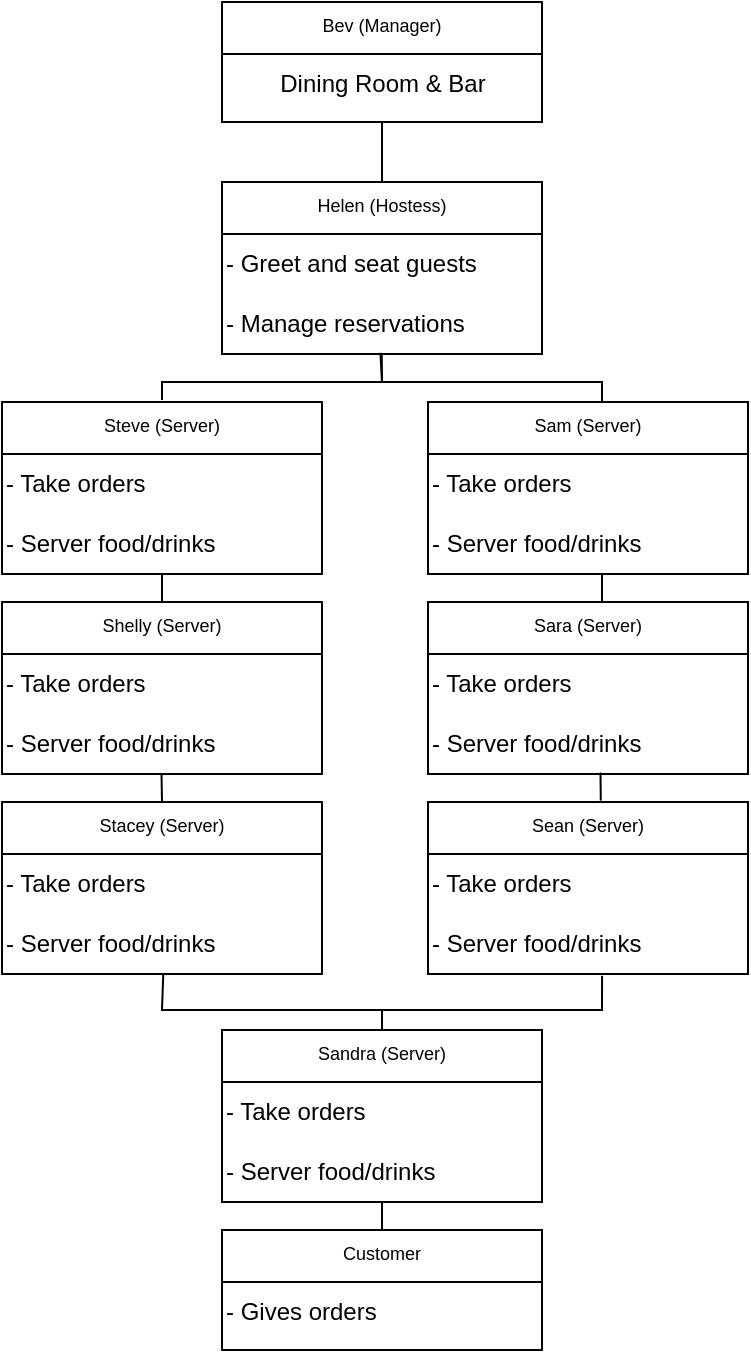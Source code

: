 <mxfile version="23.1.5" type="google">
  <diagram id="C5RBs43oDa-KdzZeNtuy" name="Page-1">
    <mxGraphModel grid="1" page="1" gridSize="10" guides="1" tooltips="1" connect="1" arrows="1" fold="1" pageScale="1" pageWidth="827" pageHeight="1169" math="0" shadow="0">
      <root>
        <mxCell id="WIyWlLk6GJQsqaUBKTNV-0" />
        <mxCell id="WIyWlLk6GJQsqaUBKTNV-1" parent="WIyWlLk6GJQsqaUBKTNV-0" />
        <mxCell id="zkfFHV4jXpPFQw0GAbJ--6" value="Bev (Manager)" style="swimlane;fontStyle=0;align=center;verticalAlign=top;childLayout=stackLayout;horizontal=1;startSize=26;horizontalStack=0;resizeParent=1;resizeLast=0;collapsible=1;marginBottom=0;rounded=0;shadow=0;strokeWidth=1;fontSize=9;" vertex="1" parent="WIyWlLk6GJQsqaUBKTNV-1">
          <mxGeometry x="310" y="20" width="160" height="60" as="geometry">
            <mxRectangle x="310" y="20" width="160" height="26" as="alternateBounds" />
          </mxGeometry>
        </mxCell>
        <mxCell id="lgdyNc6BUK9KQeYXXVCt-0" value="Dining Room &amp;amp; Bar" style="text;html=1;align=center;verticalAlign=middle;resizable=0;points=[];autosize=1;strokeColor=none;fillColor=none;" vertex="1" parent="zkfFHV4jXpPFQw0GAbJ--6">
          <mxGeometry y="26" width="160" height="30" as="geometry" />
        </mxCell>
        <mxCell id="lgdyNc6BUK9KQeYXXVCt-2" value="Helen (Hostess)" style="swimlane;fontStyle=0;align=center;verticalAlign=top;childLayout=stackLayout;horizontal=1;startSize=26;horizontalStack=0;resizeParent=1;resizeLast=0;collapsible=1;marginBottom=0;rounded=0;shadow=0;strokeWidth=1;fontSize=9;" vertex="1" parent="WIyWlLk6GJQsqaUBKTNV-1">
          <mxGeometry x="310" y="110" width="160" height="86" as="geometry">
            <mxRectangle x="310" y="20" width="160" height="26" as="alternateBounds" />
          </mxGeometry>
        </mxCell>
        <mxCell id="lgdyNc6BUK9KQeYXXVCt-4" value="- Greet and seat guests" style="text;html=1;align=left;verticalAlign=middle;resizable=0;points=[];autosize=1;strokeColor=none;fillColor=none;" vertex="1" parent="lgdyNc6BUK9KQeYXXVCt-2">
          <mxGeometry y="26" width="160" height="30" as="geometry" />
        </mxCell>
        <mxCell id="lgdyNc6BUK9KQeYXXVCt-3" value="- Manage reservations" style="text;html=1;align=left;verticalAlign=middle;resizable=0;points=[];autosize=1;strokeColor=none;fillColor=none;" vertex="1" parent="lgdyNc6BUK9KQeYXXVCt-2">
          <mxGeometry y="56" width="160" height="30" as="geometry" />
        </mxCell>
        <mxCell id="lgdyNc6BUK9KQeYXXVCt-5" value="Sam (Server)" style="swimlane;fontStyle=0;align=center;verticalAlign=top;childLayout=stackLayout;horizontal=1;startSize=26;horizontalStack=0;resizeParent=1;resizeLast=0;collapsible=1;marginBottom=0;rounded=0;shadow=0;strokeWidth=1;fontSize=9;" vertex="1" parent="WIyWlLk6GJQsqaUBKTNV-1">
          <mxGeometry x="413" y="220" width="160" height="86" as="geometry">
            <mxRectangle x="310" y="20" width="160" height="26" as="alternateBounds" />
          </mxGeometry>
        </mxCell>
        <mxCell id="lgdyNc6BUK9KQeYXXVCt-6" value="- Take orders" style="text;html=1;align=left;verticalAlign=middle;resizable=0;points=[];autosize=1;strokeColor=none;fillColor=none;" vertex="1" parent="lgdyNc6BUK9KQeYXXVCt-5">
          <mxGeometry y="26" width="160" height="30" as="geometry" />
        </mxCell>
        <mxCell id="lgdyNc6BUK9KQeYXXVCt-7" value="- Server food/drinks" style="text;html=1;align=left;verticalAlign=middle;resizable=0;points=[];autosize=1;strokeColor=none;fillColor=none;" vertex="1" parent="lgdyNc6BUK9KQeYXXVCt-5">
          <mxGeometry y="56" width="160" height="30" as="geometry" />
        </mxCell>
        <mxCell id="lgdyNc6BUK9KQeYXXVCt-29" value="Steve (Server)" style="swimlane;fontStyle=0;align=center;verticalAlign=top;childLayout=stackLayout;horizontal=1;startSize=26;horizontalStack=0;resizeParent=1;resizeLast=0;collapsible=1;marginBottom=0;rounded=0;shadow=0;strokeWidth=1;fontSize=9;" vertex="1" parent="WIyWlLk6GJQsqaUBKTNV-1">
          <mxGeometry x="200" y="220" width="160" height="86" as="geometry">
            <mxRectangle x="310" y="20" width="160" height="26" as="alternateBounds" />
          </mxGeometry>
        </mxCell>
        <mxCell id="lgdyNc6BUK9KQeYXXVCt-30" value="- Take orders" style="text;html=1;align=left;verticalAlign=middle;resizable=0;points=[];autosize=1;strokeColor=none;fillColor=none;" vertex="1" parent="lgdyNc6BUK9KQeYXXVCt-29">
          <mxGeometry y="26" width="160" height="30" as="geometry" />
        </mxCell>
        <mxCell id="lgdyNc6BUK9KQeYXXVCt-31" value="- Server food/drinks" style="text;html=1;align=left;verticalAlign=middle;resizable=0;points=[];autosize=1;strokeColor=none;fillColor=none;" vertex="1" parent="lgdyNc6BUK9KQeYXXVCt-29">
          <mxGeometry y="56" width="160" height="30" as="geometry" />
        </mxCell>
        <mxCell id="lgdyNc6BUK9KQeYXXVCt-32" value="Shelly (Server)" style="swimlane;fontStyle=0;align=center;verticalAlign=top;childLayout=stackLayout;horizontal=1;startSize=26;horizontalStack=0;resizeParent=1;resizeLast=0;collapsible=1;marginBottom=0;rounded=0;shadow=0;strokeWidth=1;fontSize=9;" vertex="1" parent="WIyWlLk6GJQsqaUBKTNV-1">
          <mxGeometry x="200" y="320" width="160" height="86" as="geometry">
            <mxRectangle x="310" y="20" width="160" height="26" as="alternateBounds" />
          </mxGeometry>
        </mxCell>
        <mxCell id="lgdyNc6BUK9KQeYXXVCt-33" value="- Take orders" style="text;html=1;align=left;verticalAlign=middle;resizable=0;points=[];autosize=1;strokeColor=none;fillColor=none;" vertex="1" parent="lgdyNc6BUK9KQeYXXVCt-32">
          <mxGeometry y="26" width="160" height="30" as="geometry" />
        </mxCell>
        <mxCell id="lgdyNc6BUK9KQeYXXVCt-34" value="- Server food/drinks" style="text;html=1;align=left;verticalAlign=middle;resizable=0;points=[];autosize=1;strokeColor=none;fillColor=none;" vertex="1" parent="lgdyNc6BUK9KQeYXXVCt-32">
          <mxGeometry y="56" width="160" height="30" as="geometry" />
        </mxCell>
        <mxCell id="lgdyNc6BUK9KQeYXXVCt-35" value="Sara (Server)" style="swimlane;fontStyle=0;align=center;verticalAlign=top;childLayout=stackLayout;horizontal=1;startSize=26;horizontalStack=0;resizeParent=1;resizeLast=0;collapsible=1;marginBottom=0;rounded=0;shadow=0;strokeWidth=1;fontSize=9;" vertex="1" parent="WIyWlLk6GJQsqaUBKTNV-1">
          <mxGeometry x="413" y="320" width="160" height="86" as="geometry">
            <mxRectangle x="310" y="20" width="160" height="26" as="alternateBounds" />
          </mxGeometry>
        </mxCell>
        <mxCell id="lgdyNc6BUK9KQeYXXVCt-36" value="- Take orders" style="text;html=1;align=left;verticalAlign=middle;resizable=0;points=[];autosize=1;strokeColor=none;fillColor=none;" vertex="1" parent="lgdyNc6BUK9KQeYXXVCt-35">
          <mxGeometry y="26" width="160" height="30" as="geometry" />
        </mxCell>
        <mxCell id="lgdyNc6BUK9KQeYXXVCt-37" value="- Server food/drinks" style="text;html=1;align=left;verticalAlign=middle;resizable=0;points=[];autosize=1;strokeColor=none;fillColor=none;" vertex="1" parent="lgdyNc6BUK9KQeYXXVCt-35">
          <mxGeometry y="56" width="160" height="30" as="geometry" />
        </mxCell>
        <mxCell id="lgdyNc6BUK9KQeYXXVCt-38" value="Stacey (Server)" style="swimlane;fontStyle=0;align=center;verticalAlign=top;childLayout=stackLayout;horizontal=1;startSize=26;horizontalStack=0;resizeParent=1;resizeLast=0;collapsible=1;marginBottom=0;rounded=0;shadow=0;strokeWidth=1;fontSize=9;" vertex="1" parent="WIyWlLk6GJQsqaUBKTNV-1">
          <mxGeometry x="200" y="420" width="160" height="86" as="geometry">
            <mxRectangle x="310" y="20" width="160" height="26" as="alternateBounds" />
          </mxGeometry>
        </mxCell>
        <mxCell id="lgdyNc6BUK9KQeYXXVCt-39" value="- Take orders" style="text;html=1;align=left;verticalAlign=middle;resizable=0;points=[];autosize=1;strokeColor=none;fillColor=none;" vertex="1" parent="lgdyNc6BUK9KQeYXXVCt-38">
          <mxGeometry y="26" width="160" height="30" as="geometry" />
        </mxCell>
        <mxCell id="lgdyNc6BUK9KQeYXXVCt-40" value="- Server food/drinks" style="text;html=1;align=left;verticalAlign=middle;resizable=0;points=[];autosize=1;strokeColor=none;fillColor=none;" vertex="1" parent="lgdyNc6BUK9KQeYXXVCt-38">
          <mxGeometry y="56" width="160" height="30" as="geometry" />
        </mxCell>
        <mxCell id="lgdyNc6BUK9KQeYXXVCt-41" value="Sean (Server)" style="swimlane;fontStyle=0;align=center;verticalAlign=top;childLayout=stackLayout;horizontal=1;startSize=26;horizontalStack=0;resizeParent=1;resizeLast=0;collapsible=1;marginBottom=0;rounded=0;shadow=0;strokeWidth=1;fontSize=9;" vertex="1" parent="WIyWlLk6GJQsqaUBKTNV-1">
          <mxGeometry x="413" y="420" width="160" height="86" as="geometry">
            <mxRectangle x="310" y="20" width="160" height="26" as="alternateBounds" />
          </mxGeometry>
        </mxCell>
        <mxCell id="lgdyNc6BUK9KQeYXXVCt-42" value="- Take orders" style="text;html=1;align=left;verticalAlign=middle;resizable=0;points=[];autosize=1;strokeColor=none;fillColor=none;" vertex="1" parent="lgdyNc6BUK9KQeYXXVCt-41">
          <mxGeometry y="26" width="160" height="30" as="geometry" />
        </mxCell>
        <mxCell id="lgdyNc6BUK9KQeYXXVCt-43" value="- Server food/drinks" style="text;html=1;align=left;verticalAlign=middle;resizable=0;points=[];autosize=1;strokeColor=none;fillColor=none;" vertex="1" parent="lgdyNc6BUK9KQeYXXVCt-41">
          <mxGeometry y="56" width="160" height="30" as="geometry" />
        </mxCell>
        <mxCell id="lgdyNc6BUK9KQeYXXVCt-44" value="Sandra (Server)" style="swimlane;fontStyle=0;align=center;verticalAlign=top;childLayout=stackLayout;horizontal=1;startSize=26;horizontalStack=0;resizeParent=1;resizeLast=0;collapsible=1;marginBottom=0;rounded=0;shadow=0;strokeWidth=1;fontSize=9;" vertex="1" parent="WIyWlLk6GJQsqaUBKTNV-1">
          <mxGeometry x="310" y="534" width="160" height="86" as="geometry">
            <mxRectangle x="310" y="20" width="160" height="26" as="alternateBounds" />
          </mxGeometry>
        </mxCell>
        <mxCell id="lgdyNc6BUK9KQeYXXVCt-45" value="- Take orders" style="text;html=1;align=left;verticalAlign=middle;resizable=0;points=[];autosize=1;strokeColor=none;fillColor=none;" vertex="1" parent="lgdyNc6BUK9KQeYXXVCt-44">
          <mxGeometry y="26" width="160" height="30" as="geometry" />
        </mxCell>
        <mxCell id="lgdyNc6BUK9KQeYXXVCt-46" value="- Server food/drinks" style="text;html=1;align=left;verticalAlign=middle;resizable=0;points=[];autosize=1;strokeColor=none;fillColor=none;" vertex="1" parent="lgdyNc6BUK9KQeYXXVCt-44">
          <mxGeometry y="56" width="160" height="30" as="geometry" />
        </mxCell>
        <mxCell id="lgdyNc6BUK9KQeYXXVCt-47" value="Customer" style="swimlane;fontStyle=0;align=center;verticalAlign=top;childLayout=stackLayout;horizontal=1;startSize=26;horizontalStack=0;resizeParent=1;resizeLast=0;collapsible=1;marginBottom=0;rounded=0;shadow=0;strokeWidth=1;fontSize=9;" vertex="1" parent="WIyWlLk6GJQsqaUBKTNV-1">
          <mxGeometry x="310" y="634" width="160" height="60" as="geometry">
            <mxRectangle x="310" y="20" width="160" height="26" as="alternateBounds" />
          </mxGeometry>
        </mxCell>
        <mxCell id="lgdyNc6BUK9KQeYXXVCt-48" value="- Gives orders" style="text;html=1;align=left;verticalAlign=middle;resizable=0;points=[];autosize=1;strokeColor=none;fillColor=none;" vertex="1" parent="lgdyNc6BUK9KQeYXXVCt-47">
          <mxGeometry y="26" width="160" height="30" as="geometry" />
        </mxCell>
        <mxCell id="3eJj_UofXGvcNBIemzHv-0" value="" style="endArrow=none;html=1;rounded=0;exitX=0.5;exitY=0;exitDx=0;exitDy=0;" edge="1" parent="WIyWlLk6GJQsqaUBKTNV-1" source="lgdyNc6BUK9KQeYXXVCt-2">
          <mxGeometry width="50" height="50" relative="1" as="geometry">
            <mxPoint x="340" y="130" as="sourcePoint" />
            <mxPoint x="390" y="80" as="targetPoint" />
          </mxGeometry>
        </mxCell>
        <mxCell id="3eJj_UofXGvcNBIemzHv-1" value="" style="endArrow=none;html=1;rounded=0;" edge="1" parent="WIyWlLk6GJQsqaUBKTNV-1">
          <mxGeometry width="50" height="50" relative="1" as="geometry">
            <mxPoint x="280" y="219" as="sourcePoint" />
            <mxPoint x="389.86" y="196" as="targetPoint" />
            <Array as="points">
              <mxPoint x="280" y="210" />
              <mxPoint x="390" y="210" />
            </Array>
          </mxGeometry>
        </mxCell>
        <mxCell id="3eJj_UofXGvcNBIemzHv-2" value="" style="endArrow=none;html=1;rounded=0;exitX=0.495;exitY=0.98;exitDx=0;exitDy=0;exitPerimeter=0;" edge="1" parent="WIyWlLk6GJQsqaUBKTNV-1" source="lgdyNc6BUK9KQeYXXVCt-3">
          <mxGeometry width="50" height="50" relative="1" as="geometry">
            <mxPoint x="420" y="214" as="sourcePoint" />
            <mxPoint x="500" y="220" as="targetPoint" />
            <Array as="points">
              <mxPoint x="390" y="210" />
              <mxPoint x="500" y="210" />
            </Array>
          </mxGeometry>
        </mxCell>
        <mxCell id="3eJj_UofXGvcNBIemzHv-4" value="" style="endArrow=none;html=1;rounded=0;exitX=0.5;exitY=0;exitDx=0;exitDy=0;" edge="1" parent="WIyWlLk6GJQsqaUBKTNV-1" source="lgdyNc6BUK9KQeYXXVCt-32">
          <mxGeometry width="50" height="50" relative="1" as="geometry">
            <mxPoint x="230" y="356" as="sourcePoint" />
            <mxPoint x="280" y="306" as="targetPoint" />
          </mxGeometry>
        </mxCell>
        <mxCell id="3eJj_UofXGvcNBIemzHv-5" value="" style="endArrow=none;html=1;rounded=0;" edge="1" parent="WIyWlLk6GJQsqaUBKTNV-1">
          <mxGeometry width="50" height="50" relative="1" as="geometry">
            <mxPoint x="500" y="320" as="sourcePoint" />
            <mxPoint x="500" y="306" as="targetPoint" />
          </mxGeometry>
        </mxCell>
        <mxCell id="3eJj_UofXGvcNBIemzHv-6" value="" style="endArrow=none;html=1;rounded=0;" edge="1" parent="WIyWlLk6GJQsqaUBKTNV-1">
          <mxGeometry width="50" height="50" relative="1" as="geometry">
            <mxPoint x="280" y="420" as="sourcePoint" />
            <mxPoint x="279.76" y="406" as="targetPoint" />
          </mxGeometry>
        </mxCell>
        <mxCell id="3eJj_UofXGvcNBIemzHv-8" value="" style="endArrow=none;html=1;rounded=0;exitX=0.5;exitY=0;exitDx=0;exitDy=0;entryX=0.504;entryY=0.991;entryDx=0;entryDy=0;entryPerimeter=0;" edge="1" parent="WIyWlLk6GJQsqaUBKTNV-1" source="lgdyNc6BUK9KQeYXXVCt-44" target="lgdyNc6BUK9KQeYXXVCt-40">
          <mxGeometry width="50" height="50" relative="1" as="geometry">
            <mxPoint x="279.8" y="544" as="sourcePoint" />
            <mxPoint x="279.8" y="510" as="targetPoint" />
            <Array as="points">
              <mxPoint x="390" y="524" />
              <mxPoint x="280" y="524" />
            </Array>
          </mxGeometry>
        </mxCell>
        <mxCell id="3eJj_UofXGvcNBIemzHv-9" value="" style="endArrow=none;html=1;rounded=0;exitX=0.5;exitY=0;exitDx=0;exitDy=0;entryX=0.544;entryY=1.028;entryDx=0;entryDy=0;entryPerimeter=0;" edge="1" parent="WIyWlLk6GJQsqaUBKTNV-1" source="lgdyNc6BUK9KQeYXXVCt-44" target="lgdyNc6BUK9KQeYXXVCt-43">
          <mxGeometry width="50" height="50" relative="1" as="geometry">
            <mxPoint x="500" y="544" as="sourcePoint" />
            <mxPoint x="500" y="510" as="targetPoint" />
            <Array as="points">
              <mxPoint x="390" y="524" />
              <mxPoint x="500" y="524" />
            </Array>
          </mxGeometry>
        </mxCell>
        <mxCell id="3eJj_UofXGvcNBIemzHv-10" value="" style="endArrow=none;html=1;rounded=0;" edge="1" parent="WIyWlLk6GJQsqaUBKTNV-1" source="lgdyNc6BUK9KQeYXXVCt-47">
          <mxGeometry width="50" height="50" relative="1" as="geometry">
            <mxPoint x="340" y="670" as="sourcePoint" />
            <mxPoint x="390" y="620" as="targetPoint" />
          </mxGeometry>
        </mxCell>
        <mxCell id="3eJj_UofXGvcNBIemzHv-11" value="" style="endArrow=none;html=1;rounded=0;exitX=0.54;exitY=-0.008;exitDx=0;exitDy=0;exitPerimeter=0;entryX=0.539;entryY=0.977;entryDx=0;entryDy=0;entryPerimeter=0;" edge="1" parent="WIyWlLk6GJQsqaUBKTNV-1" source="lgdyNc6BUK9KQeYXXVCt-41" target="lgdyNc6BUK9KQeYXXVCt-37">
          <mxGeometry width="50" height="50" relative="1" as="geometry">
            <mxPoint x="450" y="450" as="sourcePoint" />
            <mxPoint x="500" y="410" as="targetPoint" />
          </mxGeometry>
        </mxCell>
      </root>
    </mxGraphModel>
  </diagram>
</mxfile>
